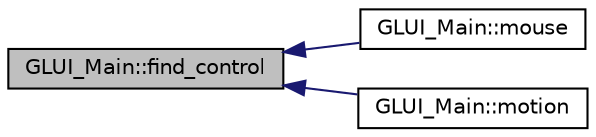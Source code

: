 digraph "GLUI_Main::find_control"
{
  edge [fontname="Helvetica",fontsize="10",labelfontname="Helvetica",labelfontsize="10"];
  node [fontname="Helvetica",fontsize="10",shape=record];
  rankdir="LR";
  Node1 [label="GLUI_Main::find_control",height=0.2,width=0.4,color="black", fillcolor="grey75", style="filled", fontcolor="black"];
  Node1 -> Node2 [dir="back",color="midnightblue",fontsize="10",style="solid",fontname="Helvetica"];
  Node2 [label="GLUI_Main::mouse",height=0.2,width=0.4,color="black", fillcolor="white", style="filled",URL="$class_g_l_u_i___main.html#a4fb7819317131b79a65eeb414ab4e43b"];
  Node1 -> Node3 [dir="back",color="midnightblue",fontsize="10",style="solid",fontname="Helvetica"];
  Node3 [label="GLUI_Main::motion",height=0.2,width=0.4,color="black", fillcolor="white", style="filled",URL="$class_g_l_u_i___main.html#a0e8746ccbea45d443007854ae3e07c53"];
}
